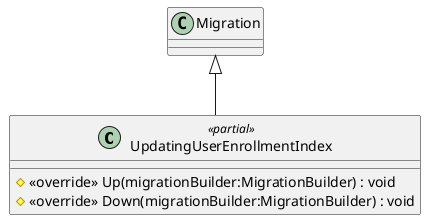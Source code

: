 @startuml
class UpdatingUserEnrollmentIndex <<partial>> {
    # <<override>> Up(migrationBuilder:MigrationBuilder) : void
    # <<override>> Down(migrationBuilder:MigrationBuilder) : void
}
Migration <|-- UpdatingUserEnrollmentIndex
@enduml
